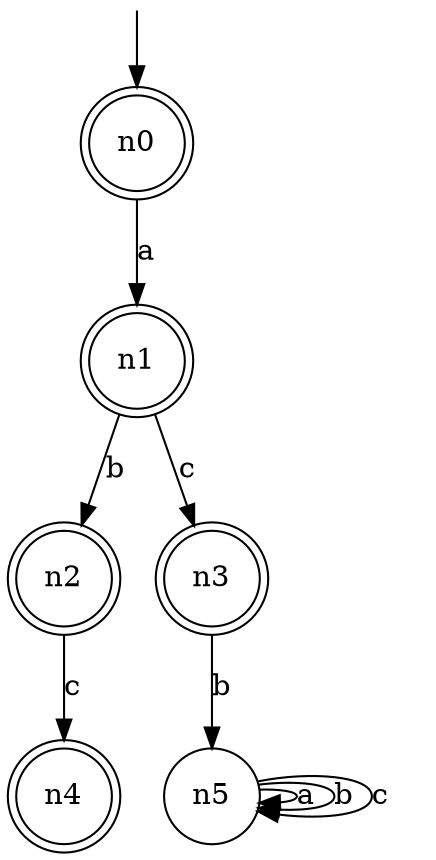 digraph g {

	s0 [shape="doublecircle" label="n0"];
	s1 [shape="doublecircle" label="n1"];
	s2 [shape="doublecircle" label="n2"];
	s3 [shape="doublecircle" label="n3"];
	s4 [shape="doublecircle" label="n4"];
	s5 [shape="circle" label="n5"];
	s0 -> s1 [label="a"];
	s1 -> s2 [label="b"];
	s1 -> s3 [label="c"];
	s2 -> s4 [label="c"];
	s3 -> s5 [label="b"];
	s5 -> s5 [label="a"];
	s5 -> s5 [label="b"];
	s5 -> s5 [label="c"];

__start0 [label="" shape="none" width="0" height="0"];
__start0 -> s0;

}
